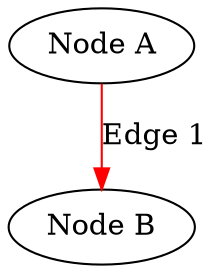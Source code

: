digraph {
    A [label="Node A"];
    B [label="Node B"];
    A -> B [label="Edge 1", color="red"];
}